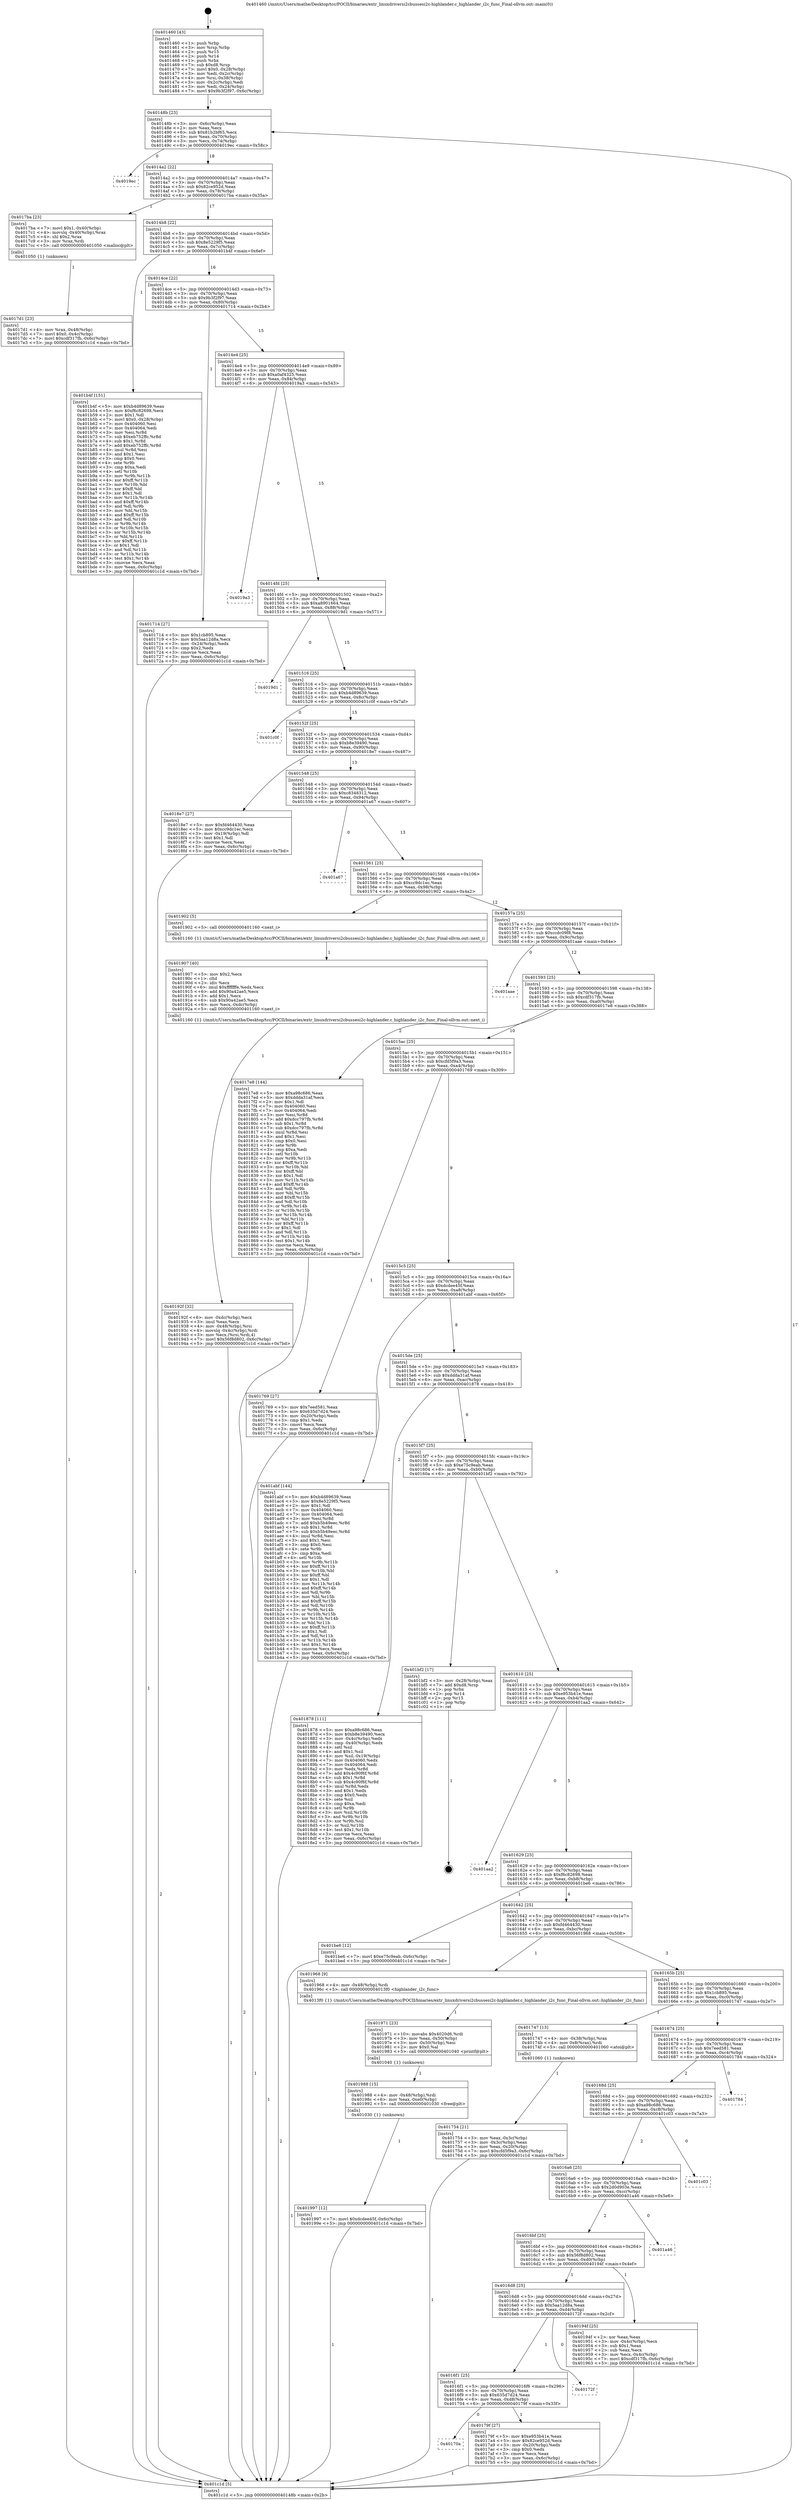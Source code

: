 digraph "0x401460" {
  label = "0x401460 (/mnt/c/Users/mathe/Desktop/tcc/POCII/binaries/extr_linuxdriversi2cbussesi2c-highlander.c_highlander_i2c_func_Final-ollvm.out::main(0))"
  labelloc = "t"
  node[shape=record]

  Entry [label="",width=0.3,height=0.3,shape=circle,fillcolor=black,style=filled]
  "0x40148b" [label="{
     0x40148b [23]\l
     | [instrs]\l
     &nbsp;&nbsp;0x40148b \<+3\>: mov -0x6c(%rbp),%eax\l
     &nbsp;&nbsp;0x40148e \<+2\>: mov %eax,%ecx\l
     &nbsp;&nbsp;0x401490 \<+6\>: sub $0x81b2bf65,%ecx\l
     &nbsp;&nbsp;0x401496 \<+3\>: mov %eax,-0x70(%rbp)\l
     &nbsp;&nbsp;0x401499 \<+3\>: mov %ecx,-0x74(%rbp)\l
     &nbsp;&nbsp;0x40149c \<+6\>: je 00000000004019ec \<main+0x58c\>\l
  }"]
  "0x4019ec" [label="{
     0x4019ec\l
  }", style=dashed]
  "0x4014a2" [label="{
     0x4014a2 [22]\l
     | [instrs]\l
     &nbsp;&nbsp;0x4014a2 \<+5\>: jmp 00000000004014a7 \<main+0x47\>\l
     &nbsp;&nbsp;0x4014a7 \<+3\>: mov -0x70(%rbp),%eax\l
     &nbsp;&nbsp;0x4014aa \<+5\>: sub $0x82ce952d,%eax\l
     &nbsp;&nbsp;0x4014af \<+3\>: mov %eax,-0x78(%rbp)\l
     &nbsp;&nbsp;0x4014b2 \<+6\>: je 00000000004017ba \<main+0x35a\>\l
  }"]
  Exit [label="",width=0.3,height=0.3,shape=circle,fillcolor=black,style=filled,peripheries=2]
  "0x4017ba" [label="{
     0x4017ba [23]\l
     | [instrs]\l
     &nbsp;&nbsp;0x4017ba \<+7\>: movl $0x1,-0x40(%rbp)\l
     &nbsp;&nbsp;0x4017c1 \<+4\>: movslq -0x40(%rbp),%rax\l
     &nbsp;&nbsp;0x4017c5 \<+4\>: shl $0x2,%rax\l
     &nbsp;&nbsp;0x4017c9 \<+3\>: mov %rax,%rdi\l
     &nbsp;&nbsp;0x4017cc \<+5\>: call 0000000000401050 \<malloc@plt\>\l
     | [calls]\l
     &nbsp;&nbsp;0x401050 \{1\} (unknown)\l
  }"]
  "0x4014b8" [label="{
     0x4014b8 [22]\l
     | [instrs]\l
     &nbsp;&nbsp;0x4014b8 \<+5\>: jmp 00000000004014bd \<main+0x5d\>\l
     &nbsp;&nbsp;0x4014bd \<+3\>: mov -0x70(%rbp),%eax\l
     &nbsp;&nbsp;0x4014c0 \<+5\>: sub $0x8e5229f5,%eax\l
     &nbsp;&nbsp;0x4014c5 \<+3\>: mov %eax,-0x7c(%rbp)\l
     &nbsp;&nbsp;0x4014c8 \<+6\>: je 0000000000401b4f \<main+0x6ef\>\l
  }"]
  "0x401997" [label="{
     0x401997 [12]\l
     | [instrs]\l
     &nbsp;&nbsp;0x401997 \<+7\>: movl $0xdcdee45f,-0x6c(%rbp)\l
     &nbsp;&nbsp;0x40199e \<+5\>: jmp 0000000000401c1d \<main+0x7bd\>\l
  }"]
  "0x401b4f" [label="{
     0x401b4f [151]\l
     | [instrs]\l
     &nbsp;&nbsp;0x401b4f \<+5\>: mov $0xb4d89639,%eax\l
     &nbsp;&nbsp;0x401b54 \<+5\>: mov $0xf6c82698,%ecx\l
     &nbsp;&nbsp;0x401b59 \<+2\>: mov $0x1,%dl\l
     &nbsp;&nbsp;0x401b5b \<+7\>: movl $0x0,-0x28(%rbp)\l
     &nbsp;&nbsp;0x401b62 \<+7\>: mov 0x404060,%esi\l
     &nbsp;&nbsp;0x401b69 \<+7\>: mov 0x404064,%edi\l
     &nbsp;&nbsp;0x401b70 \<+3\>: mov %esi,%r8d\l
     &nbsp;&nbsp;0x401b73 \<+7\>: sub $0xeb752ffc,%r8d\l
     &nbsp;&nbsp;0x401b7a \<+4\>: sub $0x1,%r8d\l
     &nbsp;&nbsp;0x401b7e \<+7\>: add $0xeb752ffc,%r8d\l
     &nbsp;&nbsp;0x401b85 \<+4\>: imul %r8d,%esi\l
     &nbsp;&nbsp;0x401b89 \<+3\>: and $0x1,%esi\l
     &nbsp;&nbsp;0x401b8c \<+3\>: cmp $0x0,%esi\l
     &nbsp;&nbsp;0x401b8f \<+4\>: sete %r9b\l
     &nbsp;&nbsp;0x401b93 \<+3\>: cmp $0xa,%edi\l
     &nbsp;&nbsp;0x401b96 \<+4\>: setl %r10b\l
     &nbsp;&nbsp;0x401b9a \<+3\>: mov %r9b,%r11b\l
     &nbsp;&nbsp;0x401b9d \<+4\>: xor $0xff,%r11b\l
     &nbsp;&nbsp;0x401ba1 \<+3\>: mov %r10b,%bl\l
     &nbsp;&nbsp;0x401ba4 \<+3\>: xor $0xff,%bl\l
     &nbsp;&nbsp;0x401ba7 \<+3\>: xor $0x1,%dl\l
     &nbsp;&nbsp;0x401baa \<+3\>: mov %r11b,%r14b\l
     &nbsp;&nbsp;0x401bad \<+4\>: and $0xff,%r14b\l
     &nbsp;&nbsp;0x401bb1 \<+3\>: and %dl,%r9b\l
     &nbsp;&nbsp;0x401bb4 \<+3\>: mov %bl,%r15b\l
     &nbsp;&nbsp;0x401bb7 \<+4\>: and $0xff,%r15b\l
     &nbsp;&nbsp;0x401bbb \<+3\>: and %dl,%r10b\l
     &nbsp;&nbsp;0x401bbe \<+3\>: or %r9b,%r14b\l
     &nbsp;&nbsp;0x401bc1 \<+3\>: or %r10b,%r15b\l
     &nbsp;&nbsp;0x401bc4 \<+3\>: xor %r15b,%r14b\l
     &nbsp;&nbsp;0x401bc7 \<+3\>: or %bl,%r11b\l
     &nbsp;&nbsp;0x401bca \<+4\>: xor $0xff,%r11b\l
     &nbsp;&nbsp;0x401bce \<+3\>: or $0x1,%dl\l
     &nbsp;&nbsp;0x401bd1 \<+3\>: and %dl,%r11b\l
     &nbsp;&nbsp;0x401bd4 \<+3\>: or %r11b,%r14b\l
     &nbsp;&nbsp;0x401bd7 \<+4\>: test $0x1,%r14b\l
     &nbsp;&nbsp;0x401bdb \<+3\>: cmovne %ecx,%eax\l
     &nbsp;&nbsp;0x401bde \<+3\>: mov %eax,-0x6c(%rbp)\l
     &nbsp;&nbsp;0x401be1 \<+5\>: jmp 0000000000401c1d \<main+0x7bd\>\l
  }"]
  "0x4014ce" [label="{
     0x4014ce [22]\l
     | [instrs]\l
     &nbsp;&nbsp;0x4014ce \<+5\>: jmp 00000000004014d3 \<main+0x73\>\l
     &nbsp;&nbsp;0x4014d3 \<+3\>: mov -0x70(%rbp),%eax\l
     &nbsp;&nbsp;0x4014d6 \<+5\>: sub $0x9b3f2f97,%eax\l
     &nbsp;&nbsp;0x4014db \<+3\>: mov %eax,-0x80(%rbp)\l
     &nbsp;&nbsp;0x4014de \<+6\>: je 0000000000401714 \<main+0x2b4\>\l
  }"]
  "0x401988" [label="{
     0x401988 [15]\l
     | [instrs]\l
     &nbsp;&nbsp;0x401988 \<+4\>: mov -0x48(%rbp),%rdi\l
     &nbsp;&nbsp;0x40198c \<+6\>: mov %eax,-0xe0(%rbp)\l
     &nbsp;&nbsp;0x401992 \<+5\>: call 0000000000401030 \<free@plt\>\l
     | [calls]\l
     &nbsp;&nbsp;0x401030 \{1\} (unknown)\l
  }"]
  "0x401714" [label="{
     0x401714 [27]\l
     | [instrs]\l
     &nbsp;&nbsp;0x401714 \<+5\>: mov $0x1cb895,%eax\l
     &nbsp;&nbsp;0x401719 \<+5\>: mov $0x5aa12d8a,%ecx\l
     &nbsp;&nbsp;0x40171e \<+3\>: mov -0x24(%rbp),%edx\l
     &nbsp;&nbsp;0x401721 \<+3\>: cmp $0x2,%edx\l
     &nbsp;&nbsp;0x401724 \<+3\>: cmovne %ecx,%eax\l
     &nbsp;&nbsp;0x401727 \<+3\>: mov %eax,-0x6c(%rbp)\l
     &nbsp;&nbsp;0x40172a \<+5\>: jmp 0000000000401c1d \<main+0x7bd\>\l
  }"]
  "0x4014e4" [label="{
     0x4014e4 [25]\l
     | [instrs]\l
     &nbsp;&nbsp;0x4014e4 \<+5\>: jmp 00000000004014e9 \<main+0x89\>\l
     &nbsp;&nbsp;0x4014e9 \<+3\>: mov -0x70(%rbp),%eax\l
     &nbsp;&nbsp;0x4014ec \<+5\>: sub $0xa0af4325,%eax\l
     &nbsp;&nbsp;0x4014f1 \<+6\>: mov %eax,-0x84(%rbp)\l
     &nbsp;&nbsp;0x4014f7 \<+6\>: je 00000000004019a3 \<main+0x543\>\l
  }"]
  "0x401c1d" [label="{
     0x401c1d [5]\l
     | [instrs]\l
     &nbsp;&nbsp;0x401c1d \<+5\>: jmp 000000000040148b \<main+0x2b\>\l
  }"]
  "0x401460" [label="{
     0x401460 [43]\l
     | [instrs]\l
     &nbsp;&nbsp;0x401460 \<+1\>: push %rbp\l
     &nbsp;&nbsp;0x401461 \<+3\>: mov %rsp,%rbp\l
     &nbsp;&nbsp;0x401464 \<+2\>: push %r15\l
     &nbsp;&nbsp;0x401466 \<+2\>: push %r14\l
     &nbsp;&nbsp;0x401468 \<+1\>: push %rbx\l
     &nbsp;&nbsp;0x401469 \<+7\>: sub $0xd8,%rsp\l
     &nbsp;&nbsp;0x401470 \<+7\>: movl $0x0,-0x28(%rbp)\l
     &nbsp;&nbsp;0x401477 \<+3\>: mov %edi,-0x2c(%rbp)\l
     &nbsp;&nbsp;0x40147a \<+4\>: mov %rsi,-0x38(%rbp)\l
     &nbsp;&nbsp;0x40147e \<+3\>: mov -0x2c(%rbp),%edi\l
     &nbsp;&nbsp;0x401481 \<+3\>: mov %edi,-0x24(%rbp)\l
     &nbsp;&nbsp;0x401484 \<+7\>: movl $0x9b3f2f97,-0x6c(%rbp)\l
  }"]
  "0x401971" [label="{
     0x401971 [23]\l
     | [instrs]\l
     &nbsp;&nbsp;0x401971 \<+10\>: movabs $0x4020d6,%rdi\l
     &nbsp;&nbsp;0x40197b \<+3\>: mov %eax,-0x50(%rbp)\l
     &nbsp;&nbsp;0x40197e \<+3\>: mov -0x50(%rbp),%esi\l
     &nbsp;&nbsp;0x401981 \<+2\>: mov $0x0,%al\l
     &nbsp;&nbsp;0x401983 \<+5\>: call 0000000000401040 \<printf@plt\>\l
     | [calls]\l
     &nbsp;&nbsp;0x401040 \{1\} (unknown)\l
  }"]
  "0x4019a3" [label="{
     0x4019a3\l
  }", style=dashed]
  "0x4014fd" [label="{
     0x4014fd [25]\l
     | [instrs]\l
     &nbsp;&nbsp;0x4014fd \<+5\>: jmp 0000000000401502 \<main+0xa2\>\l
     &nbsp;&nbsp;0x401502 \<+3\>: mov -0x70(%rbp),%eax\l
     &nbsp;&nbsp;0x401505 \<+5\>: sub $0xa8901664,%eax\l
     &nbsp;&nbsp;0x40150a \<+6\>: mov %eax,-0x88(%rbp)\l
     &nbsp;&nbsp;0x401510 \<+6\>: je 00000000004019d1 \<main+0x571\>\l
  }"]
  "0x40192f" [label="{
     0x40192f [32]\l
     | [instrs]\l
     &nbsp;&nbsp;0x40192f \<+6\>: mov -0xdc(%rbp),%ecx\l
     &nbsp;&nbsp;0x401935 \<+3\>: imul %eax,%ecx\l
     &nbsp;&nbsp;0x401938 \<+4\>: mov -0x48(%rbp),%rsi\l
     &nbsp;&nbsp;0x40193c \<+4\>: movslq -0x4c(%rbp),%rdi\l
     &nbsp;&nbsp;0x401940 \<+3\>: mov %ecx,(%rsi,%rdi,4)\l
     &nbsp;&nbsp;0x401943 \<+7\>: movl $0x56f8d802,-0x6c(%rbp)\l
     &nbsp;&nbsp;0x40194a \<+5\>: jmp 0000000000401c1d \<main+0x7bd\>\l
  }"]
  "0x4019d1" [label="{
     0x4019d1\l
  }", style=dashed]
  "0x401516" [label="{
     0x401516 [25]\l
     | [instrs]\l
     &nbsp;&nbsp;0x401516 \<+5\>: jmp 000000000040151b \<main+0xbb\>\l
     &nbsp;&nbsp;0x40151b \<+3\>: mov -0x70(%rbp),%eax\l
     &nbsp;&nbsp;0x40151e \<+5\>: sub $0xb4d89639,%eax\l
     &nbsp;&nbsp;0x401523 \<+6\>: mov %eax,-0x8c(%rbp)\l
     &nbsp;&nbsp;0x401529 \<+6\>: je 0000000000401c0f \<main+0x7af\>\l
  }"]
  "0x401907" [label="{
     0x401907 [40]\l
     | [instrs]\l
     &nbsp;&nbsp;0x401907 \<+5\>: mov $0x2,%ecx\l
     &nbsp;&nbsp;0x40190c \<+1\>: cltd\l
     &nbsp;&nbsp;0x40190d \<+2\>: idiv %ecx\l
     &nbsp;&nbsp;0x40190f \<+6\>: imul $0xfffffffe,%edx,%ecx\l
     &nbsp;&nbsp;0x401915 \<+6\>: add $0x90a42ae5,%ecx\l
     &nbsp;&nbsp;0x40191b \<+3\>: add $0x1,%ecx\l
     &nbsp;&nbsp;0x40191e \<+6\>: sub $0x90a42ae5,%ecx\l
     &nbsp;&nbsp;0x401924 \<+6\>: mov %ecx,-0xdc(%rbp)\l
     &nbsp;&nbsp;0x40192a \<+5\>: call 0000000000401160 \<next_i\>\l
     | [calls]\l
     &nbsp;&nbsp;0x401160 \{1\} (/mnt/c/Users/mathe/Desktop/tcc/POCII/binaries/extr_linuxdriversi2cbussesi2c-highlander.c_highlander_i2c_func_Final-ollvm.out::next_i)\l
  }"]
  "0x401c0f" [label="{
     0x401c0f\l
  }", style=dashed]
  "0x40152f" [label="{
     0x40152f [25]\l
     | [instrs]\l
     &nbsp;&nbsp;0x40152f \<+5\>: jmp 0000000000401534 \<main+0xd4\>\l
     &nbsp;&nbsp;0x401534 \<+3\>: mov -0x70(%rbp),%eax\l
     &nbsp;&nbsp;0x401537 \<+5\>: sub $0xb8e39490,%eax\l
     &nbsp;&nbsp;0x40153c \<+6\>: mov %eax,-0x90(%rbp)\l
     &nbsp;&nbsp;0x401542 \<+6\>: je 00000000004018e7 \<main+0x487\>\l
  }"]
  "0x4017d1" [label="{
     0x4017d1 [23]\l
     | [instrs]\l
     &nbsp;&nbsp;0x4017d1 \<+4\>: mov %rax,-0x48(%rbp)\l
     &nbsp;&nbsp;0x4017d5 \<+7\>: movl $0x0,-0x4c(%rbp)\l
     &nbsp;&nbsp;0x4017dc \<+7\>: movl $0xcdf317fb,-0x6c(%rbp)\l
     &nbsp;&nbsp;0x4017e3 \<+5\>: jmp 0000000000401c1d \<main+0x7bd\>\l
  }"]
  "0x4018e7" [label="{
     0x4018e7 [27]\l
     | [instrs]\l
     &nbsp;&nbsp;0x4018e7 \<+5\>: mov $0xfd464430,%eax\l
     &nbsp;&nbsp;0x4018ec \<+5\>: mov $0xcc9dc1ec,%ecx\l
     &nbsp;&nbsp;0x4018f1 \<+3\>: mov -0x19(%rbp),%dl\l
     &nbsp;&nbsp;0x4018f4 \<+3\>: test $0x1,%dl\l
     &nbsp;&nbsp;0x4018f7 \<+3\>: cmovne %ecx,%eax\l
     &nbsp;&nbsp;0x4018fa \<+3\>: mov %eax,-0x6c(%rbp)\l
     &nbsp;&nbsp;0x4018fd \<+5\>: jmp 0000000000401c1d \<main+0x7bd\>\l
  }"]
  "0x401548" [label="{
     0x401548 [25]\l
     | [instrs]\l
     &nbsp;&nbsp;0x401548 \<+5\>: jmp 000000000040154d \<main+0xed\>\l
     &nbsp;&nbsp;0x40154d \<+3\>: mov -0x70(%rbp),%eax\l
     &nbsp;&nbsp;0x401550 \<+5\>: sub $0xc8348312,%eax\l
     &nbsp;&nbsp;0x401555 \<+6\>: mov %eax,-0x94(%rbp)\l
     &nbsp;&nbsp;0x40155b \<+6\>: je 0000000000401a67 \<main+0x607\>\l
  }"]
  "0x40170a" [label="{
     0x40170a\l
  }", style=dashed]
  "0x401a67" [label="{
     0x401a67\l
  }", style=dashed]
  "0x401561" [label="{
     0x401561 [25]\l
     | [instrs]\l
     &nbsp;&nbsp;0x401561 \<+5\>: jmp 0000000000401566 \<main+0x106\>\l
     &nbsp;&nbsp;0x401566 \<+3\>: mov -0x70(%rbp),%eax\l
     &nbsp;&nbsp;0x401569 \<+5\>: sub $0xcc9dc1ec,%eax\l
     &nbsp;&nbsp;0x40156e \<+6\>: mov %eax,-0x98(%rbp)\l
     &nbsp;&nbsp;0x401574 \<+6\>: je 0000000000401902 \<main+0x4a2\>\l
  }"]
  "0x40179f" [label="{
     0x40179f [27]\l
     | [instrs]\l
     &nbsp;&nbsp;0x40179f \<+5\>: mov $0xe953b41e,%eax\l
     &nbsp;&nbsp;0x4017a4 \<+5\>: mov $0x82ce952d,%ecx\l
     &nbsp;&nbsp;0x4017a9 \<+3\>: mov -0x20(%rbp),%edx\l
     &nbsp;&nbsp;0x4017ac \<+3\>: cmp $0x0,%edx\l
     &nbsp;&nbsp;0x4017af \<+3\>: cmove %ecx,%eax\l
     &nbsp;&nbsp;0x4017b2 \<+3\>: mov %eax,-0x6c(%rbp)\l
     &nbsp;&nbsp;0x4017b5 \<+5\>: jmp 0000000000401c1d \<main+0x7bd\>\l
  }"]
  "0x401902" [label="{
     0x401902 [5]\l
     | [instrs]\l
     &nbsp;&nbsp;0x401902 \<+5\>: call 0000000000401160 \<next_i\>\l
     | [calls]\l
     &nbsp;&nbsp;0x401160 \{1\} (/mnt/c/Users/mathe/Desktop/tcc/POCII/binaries/extr_linuxdriversi2cbussesi2c-highlander.c_highlander_i2c_func_Final-ollvm.out::next_i)\l
  }"]
  "0x40157a" [label="{
     0x40157a [25]\l
     | [instrs]\l
     &nbsp;&nbsp;0x40157a \<+5\>: jmp 000000000040157f \<main+0x11f\>\l
     &nbsp;&nbsp;0x40157f \<+3\>: mov -0x70(%rbp),%eax\l
     &nbsp;&nbsp;0x401582 \<+5\>: sub $0xccdc09f8,%eax\l
     &nbsp;&nbsp;0x401587 \<+6\>: mov %eax,-0x9c(%rbp)\l
     &nbsp;&nbsp;0x40158d \<+6\>: je 0000000000401aae \<main+0x64e\>\l
  }"]
  "0x4016f1" [label="{
     0x4016f1 [25]\l
     | [instrs]\l
     &nbsp;&nbsp;0x4016f1 \<+5\>: jmp 00000000004016f6 \<main+0x296\>\l
     &nbsp;&nbsp;0x4016f6 \<+3\>: mov -0x70(%rbp),%eax\l
     &nbsp;&nbsp;0x4016f9 \<+5\>: sub $0x635d7d24,%eax\l
     &nbsp;&nbsp;0x4016fe \<+6\>: mov %eax,-0xd8(%rbp)\l
     &nbsp;&nbsp;0x401704 \<+6\>: je 000000000040179f \<main+0x33f\>\l
  }"]
  "0x401aae" [label="{
     0x401aae\l
  }", style=dashed]
  "0x401593" [label="{
     0x401593 [25]\l
     | [instrs]\l
     &nbsp;&nbsp;0x401593 \<+5\>: jmp 0000000000401598 \<main+0x138\>\l
     &nbsp;&nbsp;0x401598 \<+3\>: mov -0x70(%rbp),%eax\l
     &nbsp;&nbsp;0x40159b \<+5\>: sub $0xcdf317fb,%eax\l
     &nbsp;&nbsp;0x4015a0 \<+6\>: mov %eax,-0xa0(%rbp)\l
     &nbsp;&nbsp;0x4015a6 \<+6\>: je 00000000004017e8 \<main+0x388\>\l
  }"]
  "0x40172f" [label="{
     0x40172f\l
  }", style=dashed]
  "0x4017e8" [label="{
     0x4017e8 [144]\l
     | [instrs]\l
     &nbsp;&nbsp;0x4017e8 \<+5\>: mov $0xa98c686,%eax\l
     &nbsp;&nbsp;0x4017ed \<+5\>: mov $0xddda31af,%ecx\l
     &nbsp;&nbsp;0x4017f2 \<+2\>: mov $0x1,%dl\l
     &nbsp;&nbsp;0x4017f4 \<+7\>: mov 0x404060,%esi\l
     &nbsp;&nbsp;0x4017fb \<+7\>: mov 0x404064,%edi\l
     &nbsp;&nbsp;0x401802 \<+3\>: mov %esi,%r8d\l
     &nbsp;&nbsp;0x401805 \<+7\>: add $0xdcc797fb,%r8d\l
     &nbsp;&nbsp;0x40180c \<+4\>: sub $0x1,%r8d\l
     &nbsp;&nbsp;0x401810 \<+7\>: sub $0xdcc797fb,%r8d\l
     &nbsp;&nbsp;0x401817 \<+4\>: imul %r8d,%esi\l
     &nbsp;&nbsp;0x40181b \<+3\>: and $0x1,%esi\l
     &nbsp;&nbsp;0x40181e \<+3\>: cmp $0x0,%esi\l
     &nbsp;&nbsp;0x401821 \<+4\>: sete %r9b\l
     &nbsp;&nbsp;0x401825 \<+3\>: cmp $0xa,%edi\l
     &nbsp;&nbsp;0x401828 \<+4\>: setl %r10b\l
     &nbsp;&nbsp;0x40182c \<+3\>: mov %r9b,%r11b\l
     &nbsp;&nbsp;0x40182f \<+4\>: xor $0xff,%r11b\l
     &nbsp;&nbsp;0x401833 \<+3\>: mov %r10b,%bl\l
     &nbsp;&nbsp;0x401836 \<+3\>: xor $0xff,%bl\l
     &nbsp;&nbsp;0x401839 \<+3\>: xor $0x1,%dl\l
     &nbsp;&nbsp;0x40183c \<+3\>: mov %r11b,%r14b\l
     &nbsp;&nbsp;0x40183f \<+4\>: and $0xff,%r14b\l
     &nbsp;&nbsp;0x401843 \<+3\>: and %dl,%r9b\l
     &nbsp;&nbsp;0x401846 \<+3\>: mov %bl,%r15b\l
     &nbsp;&nbsp;0x401849 \<+4\>: and $0xff,%r15b\l
     &nbsp;&nbsp;0x40184d \<+3\>: and %dl,%r10b\l
     &nbsp;&nbsp;0x401850 \<+3\>: or %r9b,%r14b\l
     &nbsp;&nbsp;0x401853 \<+3\>: or %r10b,%r15b\l
     &nbsp;&nbsp;0x401856 \<+3\>: xor %r15b,%r14b\l
     &nbsp;&nbsp;0x401859 \<+3\>: or %bl,%r11b\l
     &nbsp;&nbsp;0x40185c \<+4\>: xor $0xff,%r11b\l
     &nbsp;&nbsp;0x401860 \<+3\>: or $0x1,%dl\l
     &nbsp;&nbsp;0x401863 \<+3\>: and %dl,%r11b\l
     &nbsp;&nbsp;0x401866 \<+3\>: or %r11b,%r14b\l
     &nbsp;&nbsp;0x401869 \<+4\>: test $0x1,%r14b\l
     &nbsp;&nbsp;0x40186d \<+3\>: cmovne %ecx,%eax\l
     &nbsp;&nbsp;0x401870 \<+3\>: mov %eax,-0x6c(%rbp)\l
     &nbsp;&nbsp;0x401873 \<+5\>: jmp 0000000000401c1d \<main+0x7bd\>\l
  }"]
  "0x4015ac" [label="{
     0x4015ac [25]\l
     | [instrs]\l
     &nbsp;&nbsp;0x4015ac \<+5\>: jmp 00000000004015b1 \<main+0x151\>\l
     &nbsp;&nbsp;0x4015b1 \<+3\>: mov -0x70(%rbp),%eax\l
     &nbsp;&nbsp;0x4015b4 \<+5\>: sub $0xcfd5f9a3,%eax\l
     &nbsp;&nbsp;0x4015b9 \<+6\>: mov %eax,-0xa4(%rbp)\l
     &nbsp;&nbsp;0x4015bf \<+6\>: je 0000000000401769 \<main+0x309\>\l
  }"]
  "0x4016d8" [label="{
     0x4016d8 [25]\l
     | [instrs]\l
     &nbsp;&nbsp;0x4016d8 \<+5\>: jmp 00000000004016dd \<main+0x27d\>\l
     &nbsp;&nbsp;0x4016dd \<+3\>: mov -0x70(%rbp),%eax\l
     &nbsp;&nbsp;0x4016e0 \<+5\>: sub $0x5aa12d8a,%eax\l
     &nbsp;&nbsp;0x4016e5 \<+6\>: mov %eax,-0xd4(%rbp)\l
     &nbsp;&nbsp;0x4016eb \<+6\>: je 000000000040172f \<main+0x2cf\>\l
  }"]
  "0x401769" [label="{
     0x401769 [27]\l
     | [instrs]\l
     &nbsp;&nbsp;0x401769 \<+5\>: mov $0x7eed581,%eax\l
     &nbsp;&nbsp;0x40176e \<+5\>: mov $0x635d7d24,%ecx\l
     &nbsp;&nbsp;0x401773 \<+3\>: mov -0x20(%rbp),%edx\l
     &nbsp;&nbsp;0x401776 \<+3\>: cmp $0x1,%edx\l
     &nbsp;&nbsp;0x401779 \<+3\>: cmovl %ecx,%eax\l
     &nbsp;&nbsp;0x40177c \<+3\>: mov %eax,-0x6c(%rbp)\l
     &nbsp;&nbsp;0x40177f \<+5\>: jmp 0000000000401c1d \<main+0x7bd\>\l
  }"]
  "0x4015c5" [label="{
     0x4015c5 [25]\l
     | [instrs]\l
     &nbsp;&nbsp;0x4015c5 \<+5\>: jmp 00000000004015ca \<main+0x16a\>\l
     &nbsp;&nbsp;0x4015ca \<+3\>: mov -0x70(%rbp),%eax\l
     &nbsp;&nbsp;0x4015cd \<+5\>: sub $0xdcdee45f,%eax\l
     &nbsp;&nbsp;0x4015d2 \<+6\>: mov %eax,-0xa8(%rbp)\l
     &nbsp;&nbsp;0x4015d8 \<+6\>: je 0000000000401abf \<main+0x65f\>\l
  }"]
  "0x40194f" [label="{
     0x40194f [25]\l
     | [instrs]\l
     &nbsp;&nbsp;0x40194f \<+2\>: xor %eax,%eax\l
     &nbsp;&nbsp;0x401951 \<+3\>: mov -0x4c(%rbp),%ecx\l
     &nbsp;&nbsp;0x401954 \<+3\>: sub $0x1,%eax\l
     &nbsp;&nbsp;0x401957 \<+2\>: sub %eax,%ecx\l
     &nbsp;&nbsp;0x401959 \<+3\>: mov %ecx,-0x4c(%rbp)\l
     &nbsp;&nbsp;0x40195c \<+7\>: movl $0xcdf317fb,-0x6c(%rbp)\l
     &nbsp;&nbsp;0x401963 \<+5\>: jmp 0000000000401c1d \<main+0x7bd\>\l
  }"]
  "0x401abf" [label="{
     0x401abf [144]\l
     | [instrs]\l
     &nbsp;&nbsp;0x401abf \<+5\>: mov $0xb4d89639,%eax\l
     &nbsp;&nbsp;0x401ac4 \<+5\>: mov $0x8e5229f5,%ecx\l
     &nbsp;&nbsp;0x401ac9 \<+2\>: mov $0x1,%dl\l
     &nbsp;&nbsp;0x401acb \<+7\>: mov 0x404060,%esi\l
     &nbsp;&nbsp;0x401ad2 \<+7\>: mov 0x404064,%edi\l
     &nbsp;&nbsp;0x401ad9 \<+3\>: mov %esi,%r8d\l
     &nbsp;&nbsp;0x401adc \<+7\>: add $0xb5b49eec,%r8d\l
     &nbsp;&nbsp;0x401ae3 \<+4\>: sub $0x1,%r8d\l
     &nbsp;&nbsp;0x401ae7 \<+7\>: sub $0xb5b49eec,%r8d\l
     &nbsp;&nbsp;0x401aee \<+4\>: imul %r8d,%esi\l
     &nbsp;&nbsp;0x401af2 \<+3\>: and $0x1,%esi\l
     &nbsp;&nbsp;0x401af5 \<+3\>: cmp $0x0,%esi\l
     &nbsp;&nbsp;0x401af8 \<+4\>: sete %r9b\l
     &nbsp;&nbsp;0x401afc \<+3\>: cmp $0xa,%edi\l
     &nbsp;&nbsp;0x401aff \<+4\>: setl %r10b\l
     &nbsp;&nbsp;0x401b03 \<+3\>: mov %r9b,%r11b\l
     &nbsp;&nbsp;0x401b06 \<+4\>: xor $0xff,%r11b\l
     &nbsp;&nbsp;0x401b0a \<+3\>: mov %r10b,%bl\l
     &nbsp;&nbsp;0x401b0d \<+3\>: xor $0xff,%bl\l
     &nbsp;&nbsp;0x401b10 \<+3\>: xor $0x1,%dl\l
     &nbsp;&nbsp;0x401b13 \<+3\>: mov %r11b,%r14b\l
     &nbsp;&nbsp;0x401b16 \<+4\>: and $0xff,%r14b\l
     &nbsp;&nbsp;0x401b1a \<+3\>: and %dl,%r9b\l
     &nbsp;&nbsp;0x401b1d \<+3\>: mov %bl,%r15b\l
     &nbsp;&nbsp;0x401b20 \<+4\>: and $0xff,%r15b\l
     &nbsp;&nbsp;0x401b24 \<+3\>: and %dl,%r10b\l
     &nbsp;&nbsp;0x401b27 \<+3\>: or %r9b,%r14b\l
     &nbsp;&nbsp;0x401b2a \<+3\>: or %r10b,%r15b\l
     &nbsp;&nbsp;0x401b2d \<+3\>: xor %r15b,%r14b\l
     &nbsp;&nbsp;0x401b30 \<+3\>: or %bl,%r11b\l
     &nbsp;&nbsp;0x401b33 \<+4\>: xor $0xff,%r11b\l
     &nbsp;&nbsp;0x401b37 \<+3\>: or $0x1,%dl\l
     &nbsp;&nbsp;0x401b3a \<+3\>: and %dl,%r11b\l
     &nbsp;&nbsp;0x401b3d \<+3\>: or %r11b,%r14b\l
     &nbsp;&nbsp;0x401b40 \<+4\>: test $0x1,%r14b\l
     &nbsp;&nbsp;0x401b44 \<+3\>: cmovne %ecx,%eax\l
     &nbsp;&nbsp;0x401b47 \<+3\>: mov %eax,-0x6c(%rbp)\l
     &nbsp;&nbsp;0x401b4a \<+5\>: jmp 0000000000401c1d \<main+0x7bd\>\l
  }"]
  "0x4015de" [label="{
     0x4015de [25]\l
     | [instrs]\l
     &nbsp;&nbsp;0x4015de \<+5\>: jmp 00000000004015e3 \<main+0x183\>\l
     &nbsp;&nbsp;0x4015e3 \<+3\>: mov -0x70(%rbp),%eax\l
     &nbsp;&nbsp;0x4015e6 \<+5\>: sub $0xddda31af,%eax\l
     &nbsp;&nbsp;0x4015eb \<+6\>: mov %eax,-0xac(%rbp)\l
     &nbsp;&nbsp;0x4015f1 \<+6\>: je 0000000000401878 \<main+0x418\>\l
  }"]
  "0x4016bf" [label="{
     0x4016bf [25]\l
     | [instrs]\l
     &nbsp;&nbsp;0x4016bf \<+5\>: jmp 00000000004016c4 \<main+0x264\>\l
     &nbsp;&nbsp;0x4016c4 \<+3\>: mov -0x70(%rbp),%eax\l
     &nbsp;&nbsp;0x4016c7 \<+5\>: sub $0x56f8d802,%eax\l
     &nbsp;&nbsp;0x4016cc \<+6\>: mov %eax,-0xd0(%rbp)\l
     &nbsp;&nbsp;0x4016d2 \<+6\>: je 000000000040194f \<main+0x4ef\>\l
  }"]
  "0x401878" [label="{
     0x401878 [111]\l
     | [instrs]\l
     &nbsp;&nbsp;0x401878 \<+5\>: mov $0xa98c686,%eax\l
     &nbsp;&nbsp;0x40187d \<+5\>: mov $0xb8e39490,%ecx\l
     &nbsp;&nbsp;0x401882 \<+3\>: mov -0x4c(%rbp),%edx\l
     &nbsp;&nbsp;0x401885 \<+3\>: cmp -0x40(%rbp),%edx\l
     &nbsp;&nbsp;0x401888 \<+4\>: setl %sil\l
     &nbsp;&nbsp;0x40188c \<+4\>: and $0x1,%sil\l
     &nbsp;&nbsp;0x401890 \<+4\>: mov %sil,-0x19(%rbp)\l
     &nbsp;&nbsp;0x401894 \<+7\>: mov 0x404060,%edx\l
     &nbsp;&nbsp;0x40189b \<+7\>: mov 0x404064,%edi\l
     &nbsp;&nbsp;0x4018a2 \<+3\>: mov %edx,%r8d\l
     &nbsp;&nbsp;0x4018a5 \<+7\>: add $0x4c90f6f,%r8d\l
     &nbsp;&nbsp;0x4018ac \<+4\>: sub $0x1,%r8d\l
     &nbsp;&nbsp;0x4018b0 \<+7\>: sub $0x4c90f6f,%r8d\l
     &nbsp;&nbsp;0x4018b7 \<+4\>: imul %r8d,%edx\l
     &nbsp;&nbsp;0x4018bb \<+3\>: and $0x1,%edx\l
     &nbsp;&nbsp;0x4018be \<+3\>: cmp $0x0,%edx\l
     &nbsp;&nbsp;0x4018c1 \<+4\>: sete %sil\l
     &nbsp;&nbsp;0x4018c5 \<+3\>: cmp $0xa,%edi\l
     &nbsp;&nbsp;0x4018c8 \<+4\>: setl %r9b\l
     &nbsp;&nbsp;0x4018cc \<+3\>: mov %sil,%r10b\l
     &nbsp;&nbsp;0x4018cf \<+3\>: and %r9b,%r10b\l
     &nbsp;&nbsp;0x4018d2 \<+3\>: xor %r9b,%sil\l
     &nbsp;&nbsp;0x4018d5 \<+3\>: or %sil,%r10b\l
     &nbsp;&nbsp;0x4018d8 \<+4\>: test $0x1,%r10b\l
     &nbsp;&nbsp;0x4018dc \<+3\>: cmovne %ecx,%eax\l
     &nbsp;&nbsp;0x4018df \<+3\>: mov %eax,-0x6c(%rbp)\l
     &nbsp;&nbsp;0x4018e2 \<+5\>: jmp 0000000000401c1d \<main+0x7bd\>\l
  }"]
  "0x4015f7" [label="{
     0x4015f7 [25]\l
     | [instrs]\l
     &nbsp;&nbsp;0x4015f7 \<+5\>: jmp 00000000004015fc \<main+0x19c\>\l
     &nbsp;&nbsp;0x4015fc \<+3\>: mov -0x70(%rbp),%eax\l
     &nbsp;&nbsp;0x4015ff \<+5\>: sub $0xe75c9eab,%eax\l
     &nbsp;&nbsp;0x401604 \<+6\>: mov %eax,-0xb0(%rbp)\l
     &nbsp;&nbsp;0x40160a \<+6\>: je 0000000000401bf2 \<main+0x792\>\l
  }"]
  "0x401a46" [label="{
     0x401a46\l
  }", style=dashed]
  "0x401bf2" [label="{
     0x401bf2 [17]\l
     | [instrs]\l
     &nbsp;&nbsp;0x401bf2 \<+3\>: mov -0x28(%rbp),%eax\l
     &nbsp;&nbsp;0x401bf5 \<+7\>: add $0xd8,%rsp\l
     &nbsp;&nbsp;0x401bfc \<+1\>: pop %rbx\l
     &nbsp;&nbsp;0x401bfd \<+2\>: pop %r14\l
     &nbsp;&nbsp;0x401bff \<+2\>: pop %r15\l
     &nbsp;&nbsp;0x401c01 \<+1\>: pop %rbp\l
     &nbsp;&nbsp;0x401c02 \<+1\>: ret\l
  }"]
  "0x401610" [label="{
     0x401610 [25]\l
     | [instrs]\l
     &nbsp;&nbsp;0x401610 \<+5\>: jmp 0000000000401615 \<main+0x1b5\>\l
     &nbsp;&nbsp;0x401615 \<+3\>: mov -0x70(%rbp),%eax\l
     &nbsp;&nbsp;0x401618 \<+5\>: sub $0xe953b41e,%eax\l
     &nbsp;&nbsp;0x40161d \<+6\>: mov %eax,-0xb4(%rbp)\l
     &nbsp;&nbsp;0x401623 \<+6\>: je 0000000000401aa2 \<main+0x642\>\l
  }"]
  "0x4016a6" [label="{
     0x4016a6 [25]\l
     | [instrs]\l
     &nbsp;&nbsp;0x4016a6 \<+5\>: jmp 00000000004016ab \<main+0x24b\>\l
     &nbsp;&nbsp;0x4016ab \<+3\>: mov -0x70(%rbp),%eax\l
     &nbsp;&nbsp;0x4016ae \<+5\>: sub $0x2d0d903e,%eax\l
     &nbsp;&nbsp;0x4016b3 \<+6\>: mov %eax,-0xcc(%rbp)\l
     &nbsp;&nbsp;0x4016b9 \<+6\>: je 0000000000401a46 \<main+0x5e6\>\l
  }"]
  "0x401aa2" [label="{
     0x401aa2\l
  }", style=dashed]
  "0x401629" [label="{
     0x401629 [25]\l
     | [instrs]\l
     &nbsp;&nbsp;0x401629 \<+5\>: jmp 000000000040162e \<main+0x1ce\>\l
     &nbsp;&nbsp;0x40162e \<+3\>: mov -0x70(%rbp),%eax\l
     &nbsp;&nbsp;0x401631 \<+5\>: sub $0xf6c82698,%eax\l
     &nbsp;&nbsp;0x401636 \<+6\>: mov %eax,-0xb8(%rbp)\l
     &nbsp;&nbsp;0x40163c \<+6\>: je 0000000000401be6 \<main+0x786\>\l
  }"]
  "0x401c03" [label="{
     0x401c03\l
  }", style=dashed]
  "0x401be6" [label="{
     0x401be6 [12]\l
     | [instrs]\l
     &nbsp;&nbsp;0x401be6 \<+7\>: movl $0xe75c9eab,-0x6c(%rbp)\l
     &nbsp;&nbsp;0x401bed \<+5\>: jmp 0000000000401c1d \<main+0x7bd\>\l
  }"]
  "0x401642" [label="{
     0x401642 [25]\l
     | [instrs]\l
     &nbsp;&nbsp;0x401642 \<+5\>: jmp 0000000000401647 \<main+0x1e7\>\l
     &nbsp;&nbsp;0x401647 \<+3\>: mov -0x70(%rbp),%eax\l
     &nbsp;&nbsp;0x40164a \<+5\>: sub $0xfd464430,%eax\l
     &nbsp;&nbsp;0x40164f \<+6\>: mov %eax,-0xbc(%rbp)\l
     &nbsp;&nbsp;0x401655 \<+6\>: je 0000000000401968 \<main+0x508\>\l
  }"]
  "0x40168d" [label="{
     0x40168d [25]\l
     | [instrs]\l
     &nbsp;&nbsp;0x40168d \<+5\>: jmp 0000000000401692 \<main+0x232\>\l
     &nbsp;&nbsp;0x401692 \<+3\>: mov -0x70(%rbp),%eax\l
     &nbsp;&nbsp;0x401695 \<+5\>: sub $0xa98c686,%eax\l
     &nbsp;&nbsp;0x40169a \<+6\>: mov %eax,-0xc8(%rbp)\l
     &nbsp;&nbsp;0x4016a0 \<+6\>: je 0000000000401c03 \<main+0x7a3\>\l
  }"]
  "0x401968" [label="{
     0x401968 [9]\l
     | [instrs]\l
     &nbsp;&nbsp;0x401968 \<+4\>: mov -0x48(%rbp),%rdi\l
     &nbsp;&nbsp;0x40196c \<+5\>: call 00000000004013f0 \<highlander_i2c_func\>\l
     | [calls]\l
     &nbsp;&nbsp;0x4013f0 \{1\} (/mnt/c/Users/mathe/Desktop/tcc/POCII/binaries/extr_linuxdriversi2cbussesi2c-highlander.c_highlander_i2c_func_Final-ollvm.out::highlander_i2c_func)\l
  }"]
  "0x40165b" [label="{
     0x40165b [25]\l
     | [instrs]\l
     &nbsp;&nbsp;0x40165b \<+5\>: jmp 0000000000401660 \<main+0x200\>\l
     &nbsp;&nbsp;0x401660 \<+3\>: mov -0x70(%rbp),%eax\l
     &nbsp;&nbsp;0x401663 \<+5\>: sub $0x1cb895,%eax\l
     &nbsp;&nbsp;0x401668 \<+6\>: mov %eax,-0xc0(%rbp)\l
     &nbsp;&nbsp;0x40166e \<+6\>: je 0000000000401747 \<main+0x2e7\>\l
  }"]
  "0x401784" [label="{
     0x401784\l
  }", style=dashed]
  "0x401747" [label="{
     0x401747 [13]\l
     | [instrs]\l
     &nbsp;&nbsp;0x401747 \<+4\>: mov -0x38(%rbp),%rax\l
     &nbsp;&nbsp;0x40174b \<+4\>: mov 0x8(%rax),%rdi\l
     &nbsp;&nbsp;0x40174f \<+5\>: call 0000000000401060 \<atoi@plt\>\l
     | [calls]\l
     &nbsp;&nbsp;0x401060 \{1\} (unknown)\l
  }"]
  "0x401674" [label="{
     0x401674 [25]\l
     | [instrs]\l
     &nbsp;&nbsp;0x401674 \<+5\>: jmp 0000000000401679 \<main+0x219\>\l
     &nbsp;&nbsp;0x401679 \<+3\>: mov -0x70(%rbp),%eax\l
     &nbsp;&nbsp;0x40167c \<+5\>: sub $0x7eed581,%eax\l
     &nbsp;&nbsp;0x401681 \<+6\>: mov %eax,-0xc4(%rbp)\l
     &nbsp;&nbsp;0x401687 \<+6\>: je 0000000000401784 \<main+0x324\>\l
  }"]
  "0x401754" [label="{
     0x401754 [21]\l
     | [instrs]\l
     &nbsp;&nbsp;0x401754 \<+3\>: mov %eax,-0x3c(%rbp)\l
     &nbsp;&nbsp;0x401757 \<+3\>: mov -0x3c(%rbp),%eax\l
     &nbsp;&nbsp;0x40175a \<+3\>: mov %eax,-0x20(%rbp)\l
     &nbsp;&nbsp;0x40175d \<+7\>: movl $0xcfd5f9a3,-0x6c(%rbp)\l
     &nbsp;&nbsp;0x401764 \<+5\>: jmp 0000000000401c1d \<main+0x7bd\>\l
  }"]
  Entry -> "0x401460" [label=" 1"]
  "0x40148b" -> "0x4019ec" [label=" 0"]
  "0x40148b" -> "0x4014a2" [label=" 18"]
  "0x401bf2" -> Exit [label=" 1"]
  "0x4014a2" -> "0x4017ba" [label=" 1"]
  "0x4014a2" -> "0x4014b8" [label=" 17"]
  "0x401be6" -> "0x401c1d" [label=" 1"]
  "0x4014b8" -> "0x401b4f" [label=" 1"]
  "0x4014b8" -> "0x4014ce" [label=" 16"]
  "0x401b4f" -> "0x401c1d" [label=" 1"]
  "0x4014ce" -> "0x401714" [label=" 1"]
  "0x4014ce" -> "0x4014e4" [label=" 15"]
  "0x401714" -> "0x401c1d" [label=" 1"]
  "0x401460" -> "0x40148b" [label=" 1"]
  "0x401c1d" -> "0x40148b" [label=" 17"]
  "0x401abf" -> "0x401c1d" [label=" 1"]
  "0x4014e4" -> "0x4019a3" [label=" 0"]
  "0x4014e4" -> "0x4014fd" [label=" 15"]
  "0x401997" -> "0x401c1d" [label=" 1"]
  "0x4014fd" -> "0x4019d1" [label=" 0"]
  "0x4014fd" -> "0x401516" [label=" 15"]
  "0x401988" -> "0x401997" [label=" 1"]
  "0x401516" -> "0x401c0f" [label=" 0"]
  "0x401516" -> "0x40152f" [label=" 15"]
  "0x401971" -> "0x401988" [label=" 1"]
  "0x40152f" -> "0x4018e7" [label=" 2"]
  "0x40152f" -> "0x401548" [label=" 13"]
  "0x401968" -> "0x401971" [label=" 1"]
  "0x401548" -> "0x401a67" [label=" 0"]
  "0x401548" -> "0x401561" [label=" 13"]
  "0x40194f" -> "0x401c1d" [label=" 1"]
  "0x401561" -> "0x401902" [label=" 1"]
  "0x401561" -> "0x40157a" [label=" 12"]
  "0x40192f" -> "0x401c1d" [label=" 1"]
  "0x40157a" -> "0x401aae" [label=" 0"]
  "0x40157a" -> "0x401593" [label=" 12"]
  "0x401902" -> "0x401907" [label=" 1"]
  "0x401593" -> "0x4017e8" [label=" 2"]
  "0x401593" -> "0x4015ac" [label=" 10"]
  "0x4018e7" -> "0x401c1d" [label=" 2"]
  "0x4015ac" -> "0x401769" [label=" 1"]
  "0x4015ac" -> "0x4015c5" [label=" 9"]
  "0x4017e8" -> "0x401c1d" [label=" 2"]
  "0x4015c5" -> "0x401abf" [label=" 1"]
  "0x4015c5" -> "0x4015de" [label=" 8"]
  "0x4017d1" -> "0x401c1d" [label=" 1"]
  "0x4015de" -> "0x401878" [label=" 2"]
  "0x4015de" -> "0x4015f7" [label=" 6"]
  "0x40179f" -> "0x401c1d" [label=" 1"]
  "0x4015f7" -> "0x401bf2" [label=" 1"]
  "0x4015f7" -> "0x401610" [label=" 5"]
  "0x4016f1" -> "0x40170a" [label=" 0"]
  "0x401610" -> "0x401aa2" [label=" 0"]
  "0x401610" -> "0x401629" [label=" 5"]
  "0x401907" -> "0x40192f" [label=" 1"]
  "0x401629" -> "0x401be6" [label=" 1"]
  "0x401629" -> "0x401642" [label=" 4"]
  "0x4016d8" -> "0x4016f1" [label=" 1"]
  "0x401642" -> "0x401968" [label=" 1"]
  "0x401642" -> "0x40165b" [label=" 3"]
  "0x401878" -> "0x401c1d" [label=" 2"]
  "0x40165b" -> "0x401747" [label=" 1"]
  "0x40165b" -> "0x401674" [label=" 2"]
  "0x401747" -> "0x401754" [label=" 1"]
  "0x401754" -> "0x401c1d" [label=" 1"]
  "0x401769" -> "0x401c1d" [label=" 1"]
  "0x4016bf" -> "0x4016d8" [label=" 1"]
  "0x401674" -> "0x401784" [label=" 0"]
  "0x401674" -> "0x40168d" [label=" 2"]
  "0x4016d8" -> "0x40172f" [label=" 0"]
  "0x40168d" -> "0x401c03" [label=" 0"]
  "0x40168d" -> "0x4016a6" [label=" 2"]
  "0x4016f1" -> "0x40179f" [label=" 1"]
  "0x4016a6" -> "0x401a46" [label=" 0"]
  "0x4016a6" -> "0x4016bf" [label=" 2"]
  "0x4017ba" -> "0x4017d1" [label=" 1"]
  "0x4016bf" -> "0x40194f" [label=" 1"]
}
